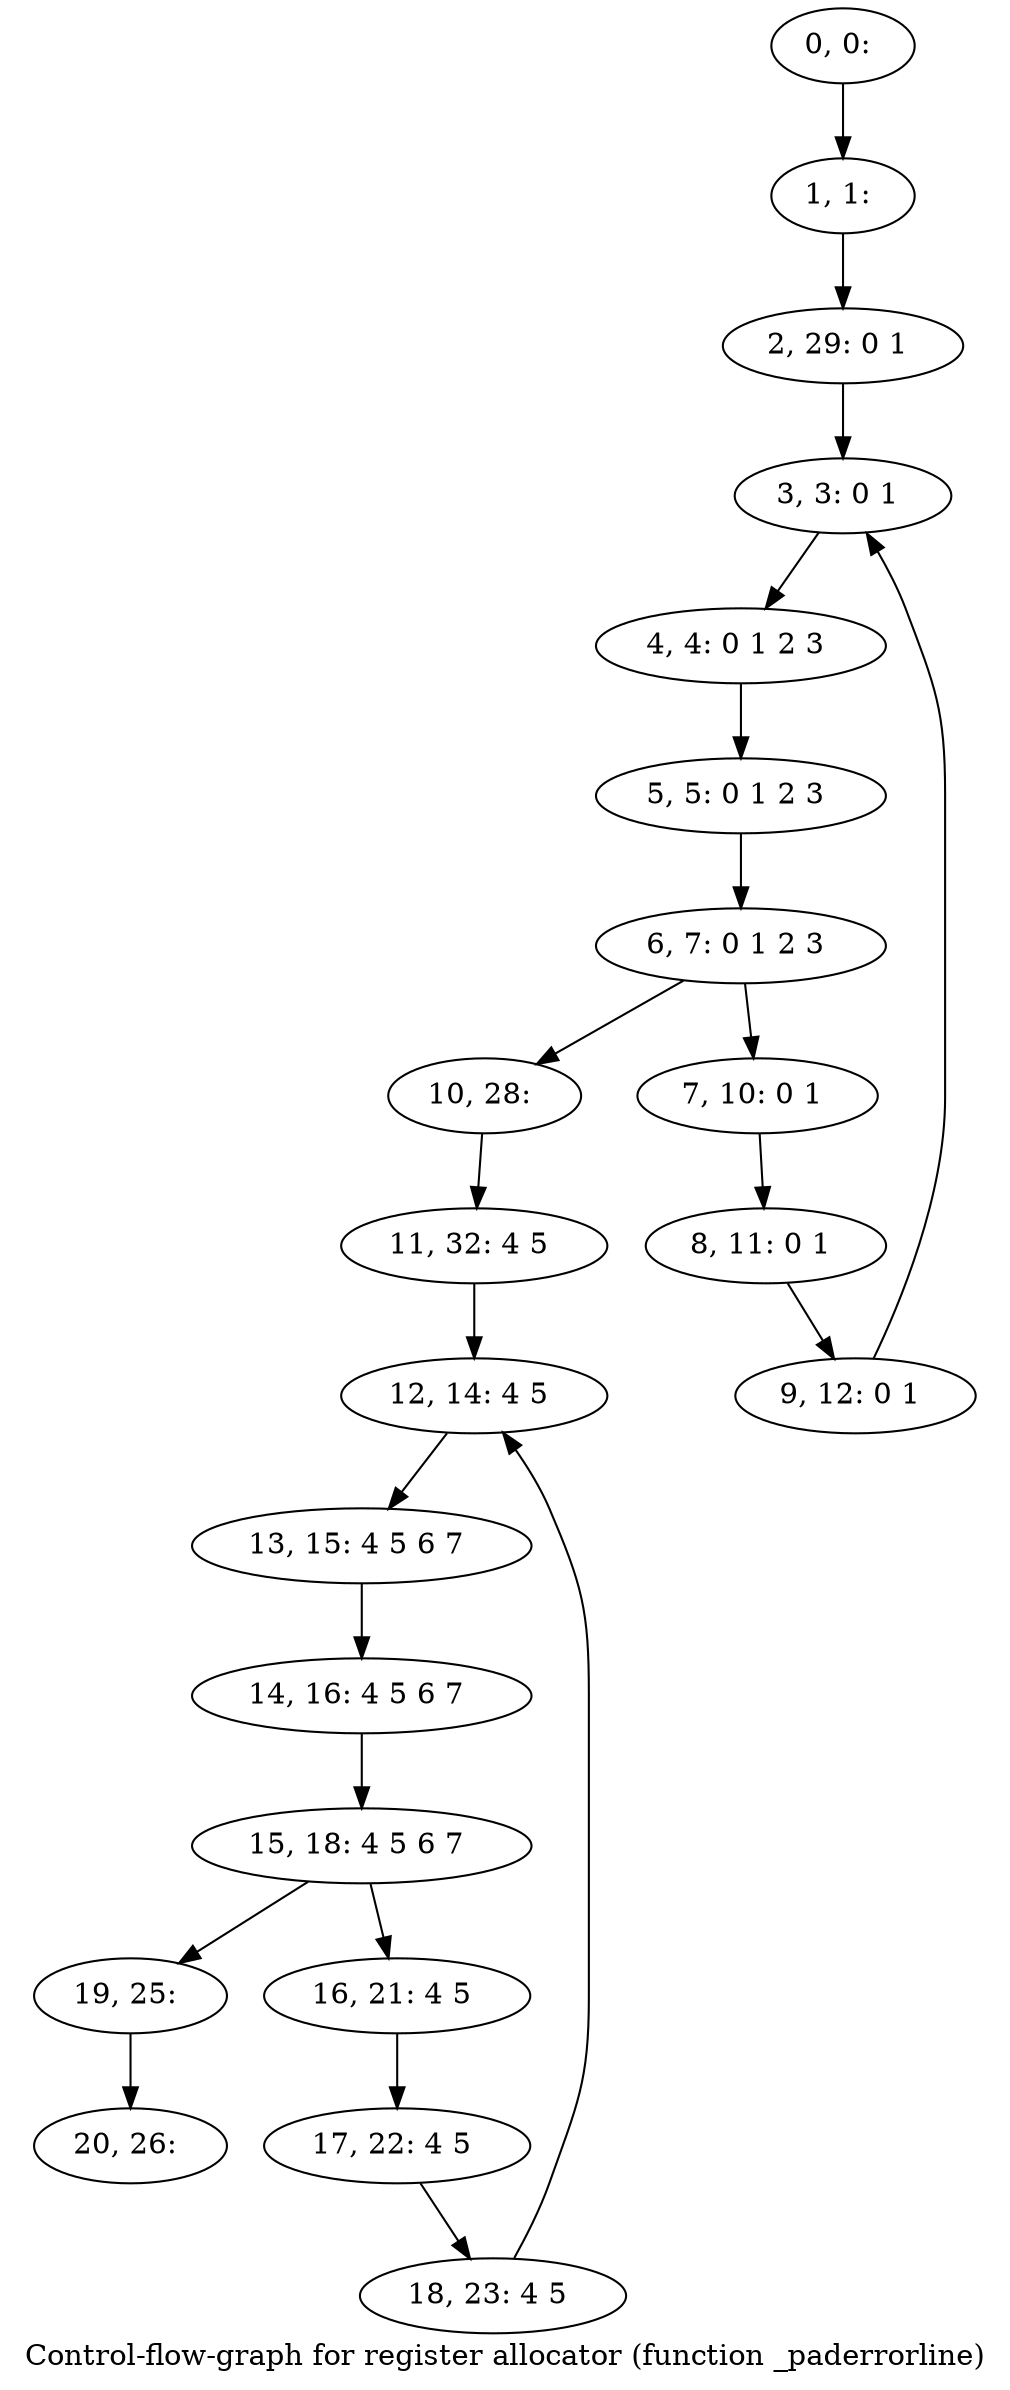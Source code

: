 digraph G {
graph [label="Control-flow-graph for register allocator (function _paderrorline)"]
0[label="0, 0: "];
1[label="1, 1: "];
2[label="2, 29: 0 1 "];
3[label="3, 3: 0 1 "];
4[label="4, 4: 0 1 2 3 "];
5[label="5, 5: 0 1 2 3 "];
6[label="6, 7: 0 1 2 3 "];
7[label="7, 10: 0 1 "];
8[label="8, 11: 0 1 "];
9[label="9, 12: 0 1 "];
10[label="10, 28: "];
11[label="11, 32: 4 5 "];
12[label="12, 14: 4 5 "];
13[label="13, 15: 4 5 6 7 "];
14[label="14, 16: 4 5 6 7 "];
15[label="15, 18: 4 5 6 7 "];
16[label="16, 21: 4 5 "];
17[label="17, 22: 4 5 "];
18[label="18, 23: 4 5 "];
19[label="19, 25: "];
20[label="20, 26: "];
0->1 ;
1->2 ;
2->3 ;
3->4 ;
4->5 ;
5->6 ;
6->7 ;
6->10 ;
7->8 ;
8->9 ;
9->3 ;
10->11 ;
11->12 ;
12->13 ;
13->14 ;
14->15 ;
15->16 ;
15->19 ;
16->17 ;
17->18 ;
18->12 ;
19->20 ;
}
